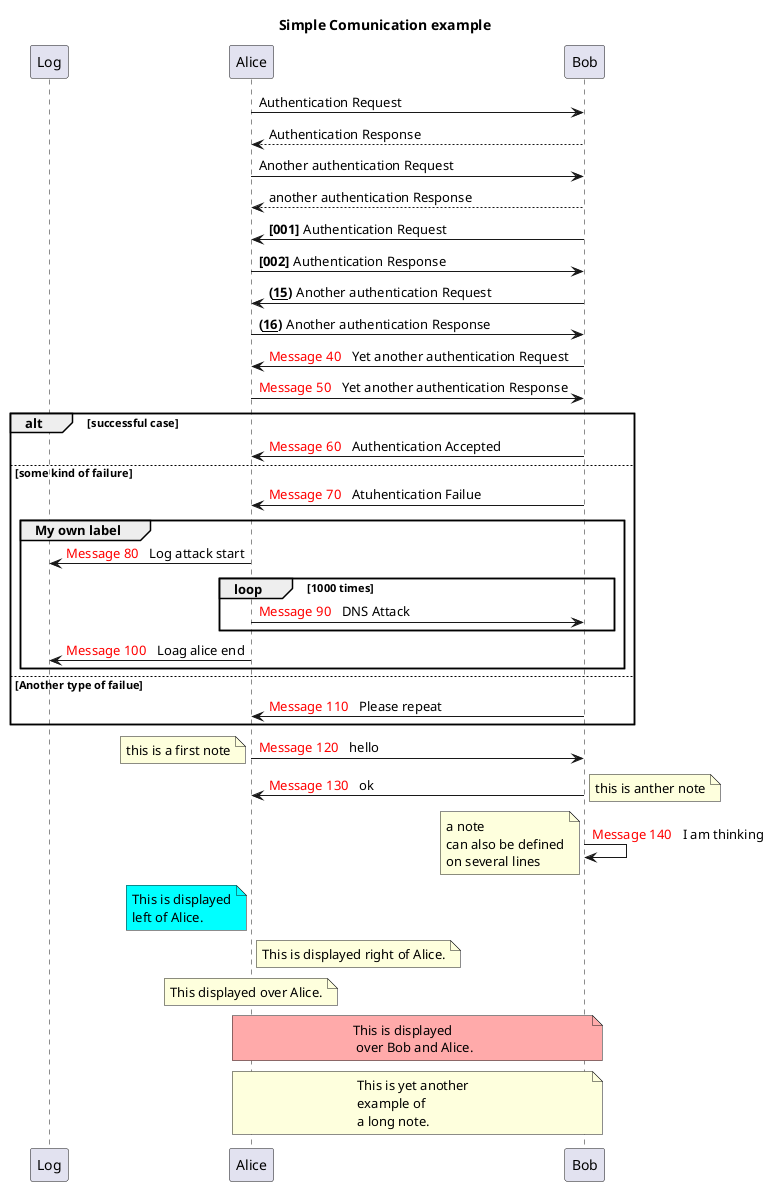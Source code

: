 'https://www.cnblogs.com/youlangta/p/7878777.html'
@startuml
title Simple Comunication example


Alice -> Bob: Authentication Request
Bob --> Alice: Authentication Response

Alice -> Bob: Another authentication Request
Alice <-- Bob: another authentication Response

 autonumber "<b>[000]"
  Bob -> Alice : Authentication Request
  Bob <- Alice : Authentication Response

  autonumber 15 "<b>(<u>##</u>)"
  Bob -> Alice : Another authentication Request
  Bob <- Alice : Another authentication Response

  autonumber 40 10 "<font color=red>Message 0  "
  Bob -> Alice : Yet another authentication Request
  Bob <- Alice : Yet another authentication Response


   alt successful case
      Bob -> Alice: Authentication Accepted
    else some kind of failure
      Bob -> Alice: Atuhentication Failue
      group My own label
        Alice -> Log : Log attack start
        loop 1000 times
          Alice -> Bob: DNS Attack
        end
        Alice -> Log : Loag alice end
      end
    else Another type of failue
      Bob -> Alice: Please repeat
    end

    Alice -> Bob : hello
      note left: this is a first note

      Bob -> Alice : ok
      note right: this is anther note

      Bob -> Bob : I am thinking
      note left
           a note
           can also be defined
           on several lines
      end note

       participant Alice
        participant Bob
        note left of Alice #aqua
             This is displayed
             left of Alice.
        end note

        note right of Alice: This is displayed right of Alice.

        note over Alice: This displayed over Alice.

        note over Alice, Bob #FFAAAA: This is displayed\n over Bob and Alice.

        note over Bob, Alice
             This is yet another
             example of
             a long note.
        end note
@enduml